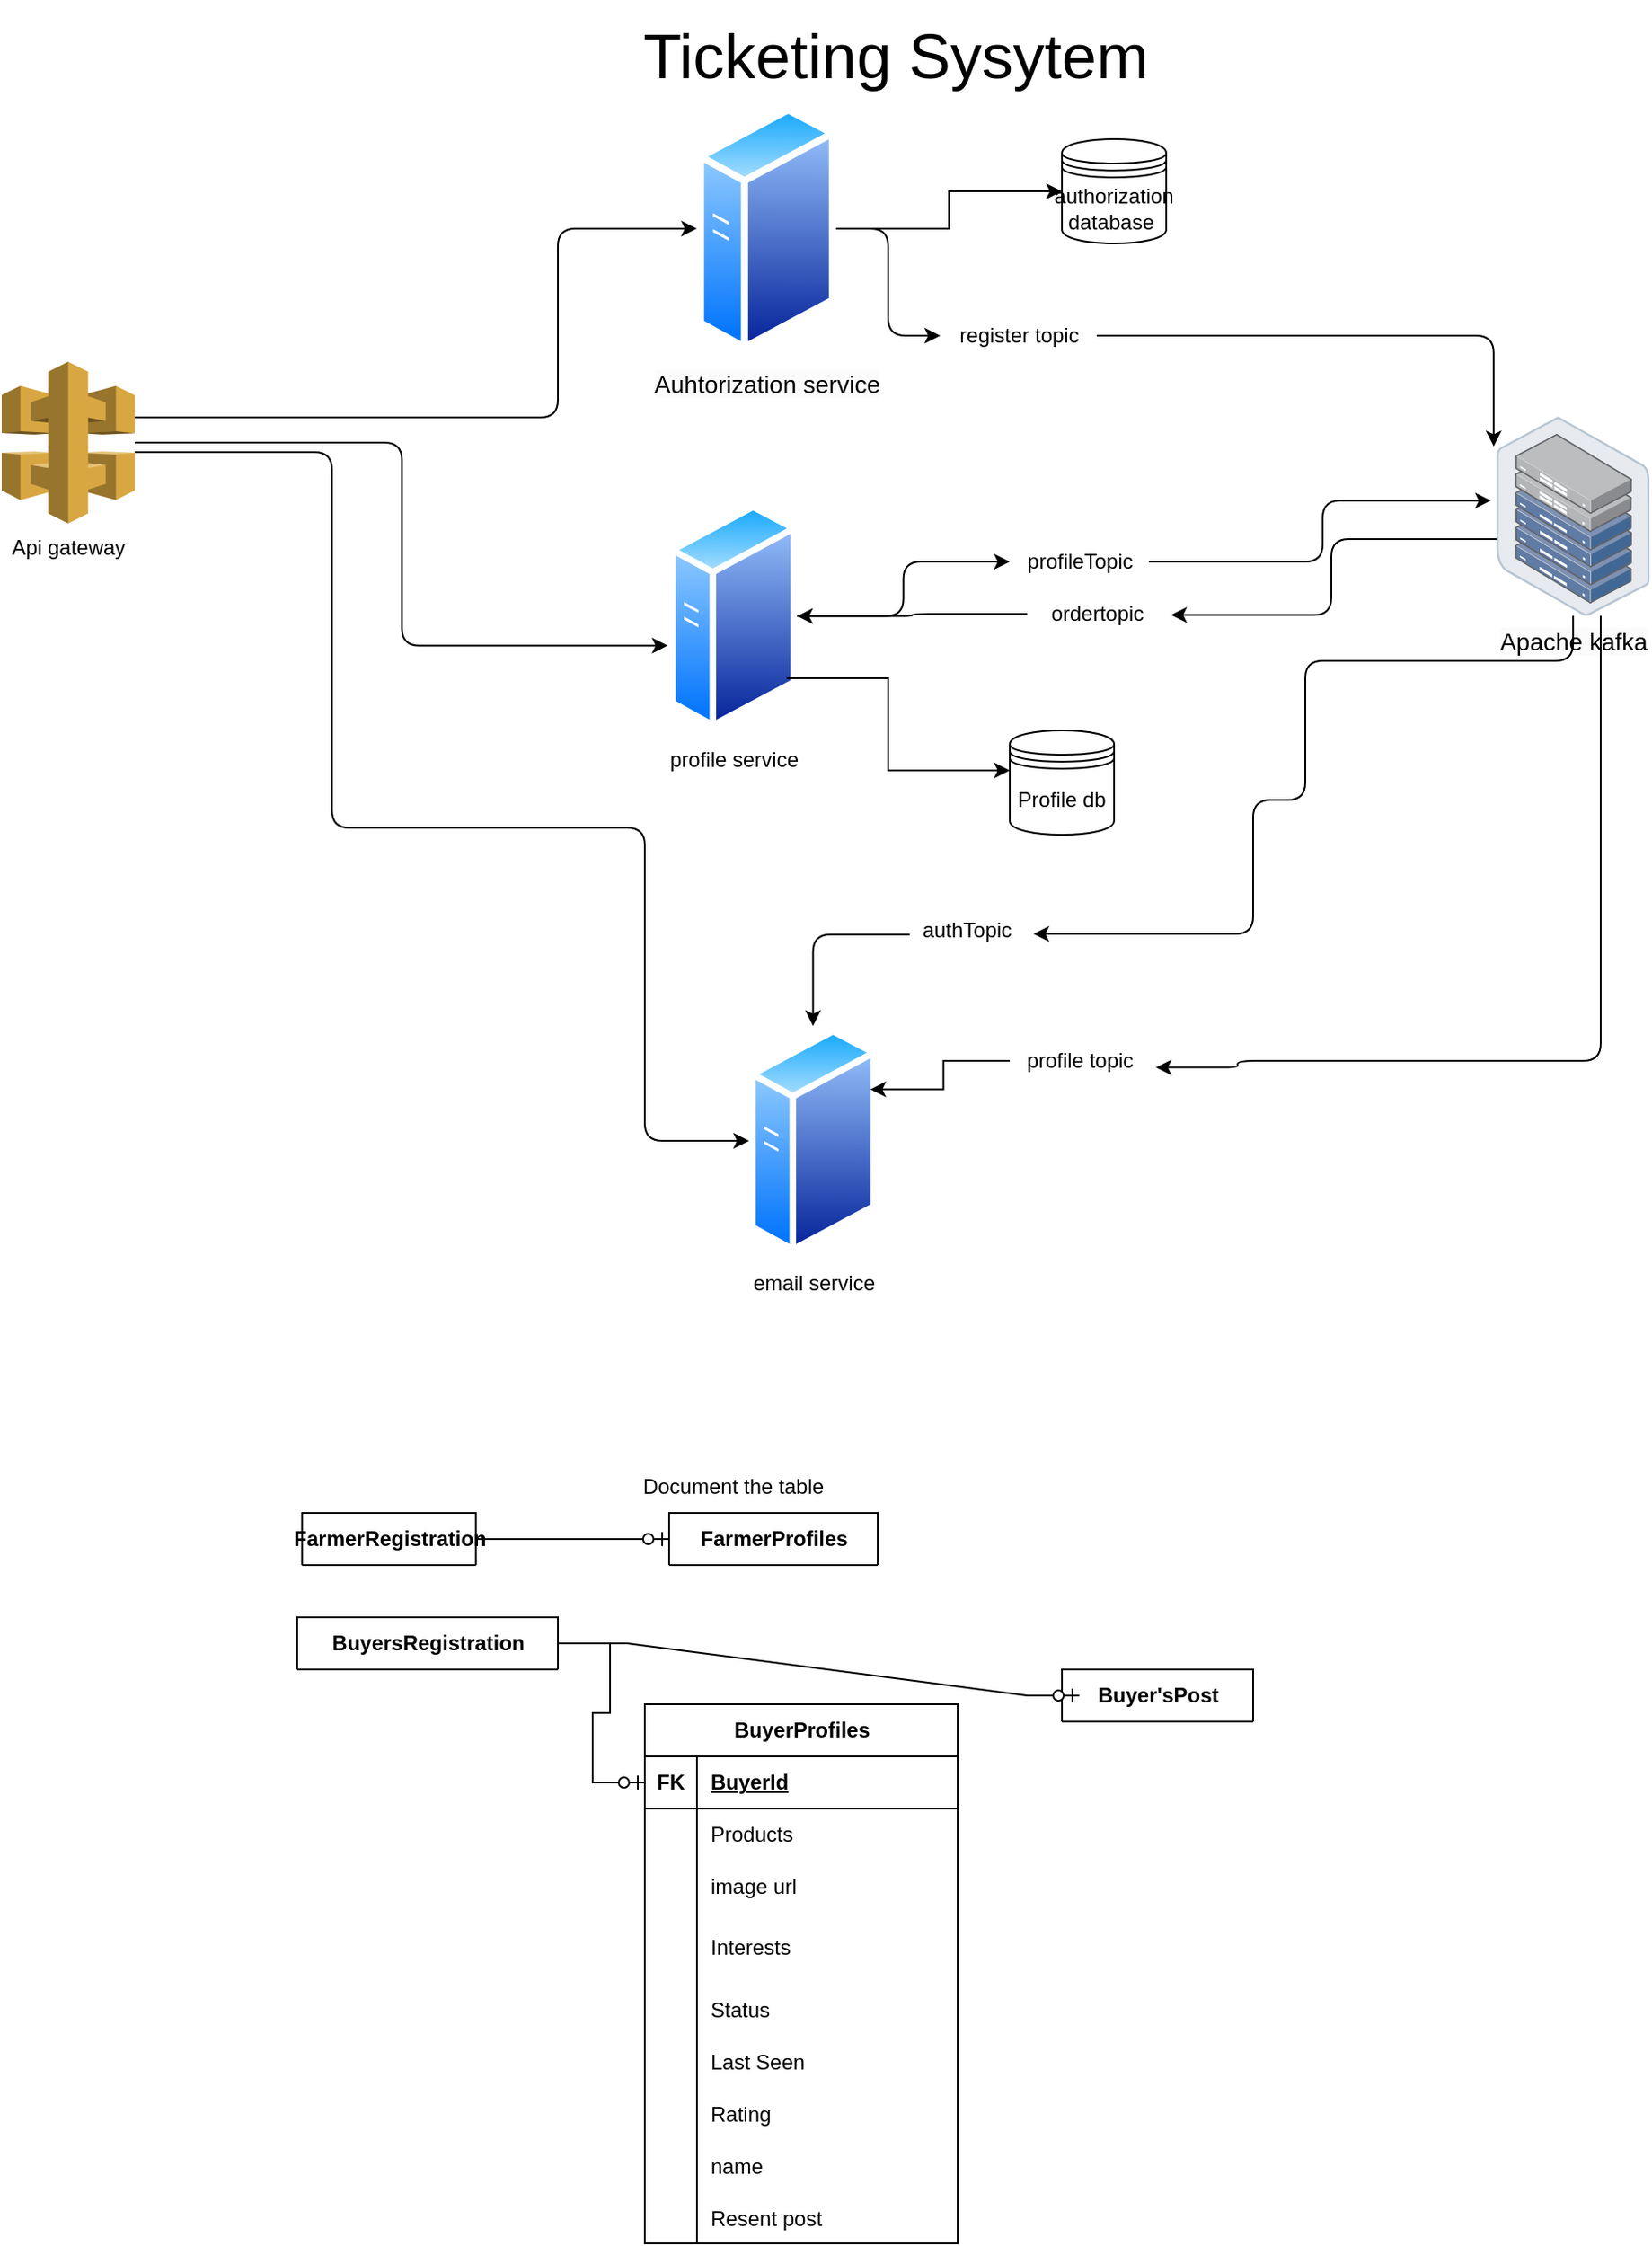 <mxfile version="24.5.3" type="github">
  <diagram id="C5RBs43oDa-KdzZeNtuy" name="Basic Sysytem design">
    <mxGraphModel dx="1674" dy="1962" grid="1" gridSize="10" guides="1" tooltips="1" connect="1" arrows="1" fold="1" page="1" pageScale="1" pageWidth="827" pageHeight="1169" background="#00000" math="0" shadow="0">
      <root>
        <mxCell id="WIyWlLk6GJQsqaUBKTNV-0" />
        <mxCell id="WIyWlLk6GJQsqaUBKTNV-1" parent="WIyWlLk6GJQsqaUBKTNV-0" />
        <mxCell id="t5rr6aU1e4dXlaeN4tm4-1" value="&lt;span style=&quot;font-size: 36px;&quot;&gt;Ticketing Sysytem&lt;/span&gt;" style="text;strokeColor=none;align=center;fillColor=none;html=1;verticalAlign=middle;whiteSpace=wrap;rounded=1;" parent="WIyWlLk6GJQsqaUBKTNV-1" vertex="1">
          <mxGeometry x="360" y="-10" width="369" height="63.2" as="geometry" />
        </mxCell>
        <mxCell id="7t_R3RJd9YNLqy_qNhjG-2" value="" style="edgeStyle=orthogonalEdgeStyle;rounded=1;orthogonalLoop=1;jettySize=auto;html=1;" parent="WIyWlLk6GJQsqaUBKTNV-1" source="7t_R3RJd9YNLqy_qNhjG-0" target="7t_R3RJd9YNLqy_qNhjG-9" edge="1">
          <mxGeometry relative="1" as="geometry">
            <mxPoint x="340" y="213.5" as="targetPoint" />
            <Array as="points">
              <mxPoint x="350" y="230" />
            </Array>
          </mxGeometry>
        </mxCell>
        <mxCell id="7t_R3RJd9YNLqy_qNhjG-33" value="" style="edgeStyle=orthogonalEdgeStyle;rounded=1;orthogonalLoop=1;jettySize=auto;html=1;" parent="WIyWlLk6GJQsqaUBKTNV-1" source="7t_R3RJd9YNLqy_qNhjG-0" target="7t_R3RJd9YNLqy_qNhjG-30" edge="1">
          <mxGeometry relative="1" as="geometry">
            <mxPoint x="400" y="490" as="targetPoint" />
            <Array as="points">
              <mxPoint x="220" y="250" />
              <mxPoint x="220" y="466" />
              <mxPoint x="400" y="466" />
              <mxPoint x="400" y="646" />
            </Array>
          </mxGeometry>
        </mxCell>
        <mxCell id="7t_R3RJd9YNLqy_qNhjG-50" value="" style="edgeStyle=orthogonalEdgeStyle;rounded=1;orthogonalLoop=1;jettySize=auto;html=1;entryX=-0.011;entryY=0.629;entryDx=0;entryDy=0;entryPerimeter=0;" parent="WIyWlLk6GJQsqaUBKTNV-1" source="7t_R3RJd9YNLqy_qNhjG-0" target="7t_R3RJd9YNLqy_qNhjG-16" edge="1">
          <mxGeometry relative="1" as="geometry">
            <mxPoint x="246.5" y="244.5" as="targetPoint" />
          </mxGeometry>
        </mxCell>
        <mxCell id="7t_R3RJd9YNLqy_qNhjG-0" value="Api gateway" style="outlineConnect=0;dashed=0;verticalLabelPosition=bottom;verticalAlign=top;align=center;html=1;shape=mxgraph.aws3.api_gateway;fillColor=#D9A741;gradientColor=none;rounded=1;" parent="WIyWlLk6GJQsqaUBKTNV-1" vertex="1">
          <mxGeometry x="30" y="198" width="76.5" height="93" as="geometry" />
        </mxCell>
        <mxCell id="7t_R3RJd9YNLqy_qNhjG-67" value="" style="edgeStyle=orthogonalEdgeStyle;rounded=1;orthogonalLoop=1;jettySize=auto;html=1;entryX=1.035;entryY=0.52;entryDx=0;entryDy=0;entryPerimeter=0;" parent="WIyWlLk6GJQsqaUBKTNV-1" source="7t_R3RJd9YNLqy_qNhjG-7" target="7t_R3RJd9YNLqy_qNhjG-68" edge="1">
          <mxGeometry relative="1" as="geometry">
            <mxPoint x="740" y="340" as="targetPoint" />
            <Array as="points">
              <mxPoint x="795" y="300" />
              <mxPoint x="795" y="344" />
            </Array>
          </mxGeometry>
        </mxCell>
        <mxCell id="7t_R3RJd9YNLqy_qNhjG-7" value="&lt;span style=&quot;color: rgb(0, 0, 0); font-family: Helvetica; font-size: 14px; font-style: normal; font-variant-ligatures: normal; font-variant-caps: normal; font-weight: 400; letter-spacing: normal; orphans: 2; text-align: center; text-indent: 0px; text-transform: none; widows: 2; word-spacing: 0px; -webkit-text-stroke-width: 0px; background-color: rgb(251, 251, 251); text-decoration-thickness: initial; text-decoration-style: initial; text-decoration-color: initial; float: none; display: inline !important;&quot;&gt;Apache kafka&lt;/span&gt;" style="image;points=[];aspect=fixed;html=1;align=center;shadow=0;dashed=0;image=img/lib/allied_telesis/storage/Datacenter_Server_Half_Rack_ToR.svg;rounded=1;" parent="WIyWlLk6GJQsqaUBKTNV-1" vertex="1">
          <mxGeometry x="890" y="229.5" width="88.2" height="114.6" as="geometry" />
        </mxCell>
        <mxCell id="7t_R3RJd9YNLqy_qNhjG-37" value="" style="edgeStyle=orthogonalEdgeStyle;rounded=1;orthogonalLoop=1;jettySize=auto;html=1;" parent="WIyWlLk6GJQsqaUBKTNV-1" source="7t_R3RJd9YNLqy_qNhjG-9" target="7t_R3RJd9YNLqy_qNhjG-22" edge="1">
          <mxGeometry relative="1" as="geometry" />
        </mxCell>
        <mxCell id="eq6KfslQI2qvmDDUqcne-11" value="" style="edgeStyle=orthogonalEdgeStyle;rounded=0;orthogonalLoop=1;jettySize=auto;html=1;" parent="WIyWlLk6GJQsqaUBKTNV-1" source="7t_R3RJd9YNLqy_qNhjG-9" target="eq6KfslQI2qvmDDUqcne-10" edge="1">
          <mxGeometry relative="1" as="geometry" />
        </mxCell>
        <mxCell id="7t_R3RJd9YNLqy_qNhjG-9" value="&lt;span style=&quot;font-size: 14px; background-color: rgb(251, 251, 251);&quot;&gt;Auhtorization service&lt;/span&gt;" style="image;aspect=fixed;perimeter=ellipsePerimeter;html=1;align=center;shadow=0;dashed=0;spacingTop=3;image=img/lib/active_directory/generic_server.svg;rounded=1;" parent="WIyWlLk6GJQsqaUBKTNV-1" vertex="1">
          <mxGeometry x="430" y="50.0" width="80" height="142.85" as="geometry" />
        </mxCell>
        <mxCell id="7t_R3RJd9YNLqy_qNhjG-54" value="" style="edgeStyle=orthogonalEdgeStyle;rounded=1;orthogonalLoop=1;jettySize=auto;html=1;" parent="WIyWlLk6GJQsqaUBKTNV-1" source="7t_R3RJd9YNLqy_qNhjG-16" target="7t_R3RJd9YNLqy_qNhjG-53" edge="1">
          <mxGeometry relative="1" as="geometry" />
        </mxCell>
        <mxCell id="7t_R3RJd9YNLqy_qNhjG-16" value="profile service" style="image;aspect=fixed;perimeter=ellipsePerimeter;html=1;align=center;shadow=0;dashed=0;spacingTop=3;image=img/lib/active_directory/generic_server.svg;rounded=1;" parent="WIyWlLk6GJQsqaUBKTNV-1" vertex="1">
          <mxGeometry x="414" y="278.57" width="73.6" height="131.43" as="geometry" />
        </mxCell>
        <mxCell id="7t_R3RJd9YNLqy_qNhjG-51" value="" style="edgeStyle=orthogonalEdgeStyle;rounded=1;orthogonalLoop=1;jettySize=auto;html=1;entryX=-0.018;entryY=0.15;entryDx=0;entryDy=0;entryPerimeter=0;" parent="WIyWlLk6GJQsqaUBKTNV-1" source="7t_R3RJd9YNLqy_qNhjG-22" target="7t_R3RJd9YNLqy_qNhjG-7" edge="1">
          <mxGeometry relative="1" as="geometry">
            <mxPoint x="820" y="175" as="targetPoint" />
          </mxGeometry>
        </mxCell>
        <mxCell id="7t_R3RJd9YNLqy_qNhjG-22" value="register topic" style="text;html=1;align=center;verticalAlign=middle;resizable=0;points=[];autosize=1;strokeColor=none;fillColor=none;rounded=1;" parent="WIyWlLk6GJQsqaUBKTNV-1" vertex="1">
          <mxGeometry x="570" y="168" width="90" height="30" as="geometry" />
        </mxCell>
        <mxCell id="7t_R3RJd9YNLqy_qNhjG-40" value="" style="edgeStyle=orthogonalEdgeStyle;rounded=1;orthogonalLoop=1;jettySize=auto;html=1;exitX=0.034;exitY=0.58;exitDx=0;exitDy=0;exitPerimeter=0;" parent="WIyWlLk6GJQsqaUBKTNV-1" source="eq6KfslQI2qvmDDUqcne-3" target="7t_R3RJd9YNLqy_qNhjG-30" edge="1">
          <mxGeometry relative="1" as="geometry">
            <mxPoint x="680" y="458.8" as="sourcePoint" />
          </mxGeometry>
        </mxCell>
        <mxCell id="7t_R3RJd9YNLqy_qNhjG-30" value="email service" style="image;aspect=fixed;perimeter=ellipsePerimeter;html=1;align=center;shadow=0;dashed=0;spacingTop=3;image=img/lib/active_directory/generic_server.svg;rounded=1;" parent="WIyWlLk6GJQsqaUBKTNV-1" vertex="1">
          <mxGeometry x="460" y="580" width="73.6" height="131.43" as="geometry" />
        </mxCell>
        <mxCell id="7t_R3RJd9YNLqy_qNhjG-41" value="" style="edgeStyle=orthogonalEdgeStyle;rounded=1;orthogonalLoop=1;jettySize=auto;html=1;entryX=1.051;entryY=0.567;entryDx=0;entryDy=0;entryPerimeter=0;" parent="WIyWlLk6GJQsqaUBKTNV-1" source="7t_R3RJd9YNLqy_qNhjG-7" target="eq6KfslQI2qvmDDUqcne-3" edge="1">
          <mxGeometry relative="1" as="geometry">
            <mxPoint x="750" y="490" as="targetPoint" />
            <Array as="points">
              <mxPoint x="780" y="370" />
              <mxPoint x="780" y="450" />
              <mxPoint x="750" y="450" />
              <mxPoint x="750" y="527" />
            </Array>
            <mxPoint x="660" y="328" as="sourcePoint" />
          </mxGeometry>
        </mxCell>
        <mxCell id="7t_R3RJd9YNLqy_qNhjG-55" value="" style="edgeStyle=orthogonalEdgeStyle;rounded=1;orthogonalLoop=1;jettySize=auto;html=1;entryX=-0.036;entryY=0.422;entryDx=0;entryDy=0;entryPerimeter=0;" parent="WIyWlLk6GJQsqaUBKTNV-1" source="7t_R3RJd9YNLqy_qNhjG-53" target="7t_R3RJd9YNLqy_qNhjG-7" edge="1">
          <mxGeometry relative="1" as="geometry">
            <mxPoint x="770" y="313" as="targetPoint" />
          </mxGeometry>
        </mxCell>
        <mxCell id="7t_R3RJd9YNLqy_qNhjG-53" value="profileTopic" style="text;html=1;align=center;verticalAlign=middle;resizable=0;points=[];autosize=1;strokeColor=none;fillColor=none;" parent="WIyWlLk6GJQsqaUBKTNV-1" vertex="1">
          <mxGeometry x="610" y="298" width="80" height="30" as="geometry" />
        </mxCell>
        <mxCell id="7t_R3RJd9YNLqy_qNhjG-69" value="" style="edgeStyle=orthogonalEdgeStyle;rounded=1;orthogonalLoop=1;jettySize=auto;html=1;" parent="WIyWlLk6GJQsqaUBKTNV-1" source="7t_R3RJd9YNLqy_qNhjG-68" target="7t_R3RJd9YNLqy_qNhjG-16" edge="1">
          <mxGeometry relative="1" as="geometry" />
        </mxCell>
        <mxCell id="7t_R3RJd9YNLqy_qNhjG-68" value="ordertopic" style="text;html=1;align=center;verticalAlign=middle;resizable=0;points=[];autosize=1;strokeColor=none;fillColor=none;" parent="WIyWlLk6GJQsqaUBKTNV-1" vertex="1">
          <mxGeometry x="620" y="328" width="80" height="30" as="geometry" />
        </mxCell>
        <mxCell id="eq6KfslQI2qvmDDUqcne-3" value="authTopic" style="text;html=1;align=center;verticalAlign=middle;resizable=0;points=[];autosize=1;strokeColor=none;fillColor=none;" parent="WIyWlLk6GJQsqaUBKTNV-1" vertex="1">
          <mxGeometry x="550" y="510" width="70" height="30" as="geometry" />
        </mxCell>
        <mxCell id="eq6KfslQI2qvmDDUqcne-8" value="" style="edgeStyle=orthogonalEdgeStyle;orthogonalLoop=1;jettySize=auto;html=1;rounded=1;entryX=1.05;entryY=0.627;entryDx=0;entryDy=0;entryPerimeter=0;" parent="WIyWlLk6GJQsqaUBKTNV-1" source="7t_R3RJd9YNLqy_qNhjG-7" target="eq6KfslQI2qvmDDUqcne-7" edge="1">
          <mxGeometry relative="1" as="geometry">
            <mxPoint x="730" y="602" as="targetPoint" />
            <mxPoint x="950" y="358.0" as="sourcePoint" />
            <Array as="points">
              <mxPoint x="950" y="600" />
              <mxPoint x="741" y="600" />
              <mxPoint x="741" y="604" />
            </Array>
          </mxGeometry>
        </mxCell>
        <mxCell id="eq6KfslQI2qvmDDUqcne-9" value="" style="edgeStyle=orthogonalEdgeStyle;rounded=0;orthogonalLoop=1;jettySize=auto;html=1;entryX=1;entryY=0.25;entryDx=0;entryDy=0;" parent="WIyWlLk6GJQsqaUBKTNV-1" source="eq6KfslQI2qvmDDUqcne-7" target="7t_R3RJd9YNLqy_qNhjG-30" edge="1">
          <mxGeometry relative="1" as="geometry">
            <mxPoint x="590" y="603" as="targetPoint" />
          </mxGeometry>
        </mxCell>
        <mxCell id="eq6KfslQI2qvmDDUqcne-7" value="profile topic" style="text;html=1;align=center;verticalAlign=middle;resizable=0;points=[];autosize=1;strokeColor=none;fillColor=none;" parent="WIyWlLk6GJQsqaUBKTNV-1" vertex="1">
          <mxGeometry x="610" y="585" width="80" height="30" as="geometry" />
        </mxCell>
        <mxCell id="eq6KfslQI2qvmDDUqcne-10" value="authorization database&amp;nbsp;" style="shape=datastore;whiteSpace=wrap;html=1;" parent="WIyWlLk6GJQsqaUBKTNV-1" vertex="1">
          <mxGeometry x="640" y="70" width="60" height="60" as="geometry" />
        </mxCell>
        <mxCell id="eq6KfslQI2qvmDDUqcne-15" value="" style="edgeStyle=orthogonalEdgeStyle;rounded=0;orthogonalLoop=1;jettySize=auto;html=1;" parent="WIyWlLk6GJQsqaUBKTNV-1" source="7t_R3RJd9YNLqy_qNhjG-16" target="eq6KfslQI2qvmDDUqcne-13" edge="1">
          <mxGeometry relative="1" as="geometry">
            <Array as="points">
              <mxPoint x="540" y="380" />
              <mxPoint x="540" y="433" />
            </Array>
          </mxGeometry>
        </mxCell>
        <mxCell id="eq6KfslQI2qvmDDUqcne-13" value="Profile db" style="shape=datastore;whiteSpace=wrap;html=1;" parent="WIyWlLk6GJQsqaUBKTNV-1" vertex="1">
          <mxGeometry x="610" y="410" width="60" height="60" as="geometry" />
        </mxCell>
        <mxCell id="O8MExDQW__-5pRCg3BlV-0" value="Document the table" style="text;html=1;strokeColor=none;fillColor=none;align=center;verticalAlign=middle;whiteSpace=wrap;rounded=0;" parent="WIyWlLk6GJQsqaUBKTNV-1" vertex="1">
          <mxGeometry x="302.8" y="830" width="296" height="30" as="geometry" />
        </mxCell>
        <mxCell id="O8MExDQW__-5pRCg3BlV-5" value="FarmerRegistration" style="shape=table;startSize=30;container=1;collapsible=1;childLayout=tableLayout;fixedRows=1;rowLines=0;fontStyle=1;align=center;resizeLast=1;html=1;" parent="WIyWlLk6GJQsqaUBKTNV-1" vertex="1" collapsed="1">
          <mxGeometry x="202.8" y="860" width="100" height="30" as="geometry">
            <mxRectangle x="50" y="890" width="180" height="200" as="alternateBounds" />
          </mxGeometry>
        </mxCell>
        <mxCell id="O8MExDQW__-5pRCg3BlV-6" value="" style="shape=tableRow;horizontal=0;startSize=0;swimlaneHead=0;swimlaneBody=0;fillColor=none;collapsible=0;dropTarget=0;points=[[0,0.5],[1,0.5]];portConstraint=eastwest;top=0;left=0;right=0;bottom=1;" parent="O8MExDQW__-5pRCg3BlV-5" vertex="1">
          <mxGeometry y="30" width="180" height="30" as="geometry" />
        </mxCell>
        <mxCell id="O8MExDQW__-5pRCg3BlV-7" value="PK" style="shape=partialRectangle;connectable=0;fillColor=none;top=0;left=0;bottom=0;right=0;fontStyle=1;overflow=hidden;whiteSpace=wrap;html=1;" parent="O8MExDQW__-5pRCg3BlV-6" vertex="1">
          <mxGeometry width="30" height="30" as="geometry">
            <mxRectangle width="30" height="30" as="alternateBounds" />
          </mxGeometry>
        </mxCell>
        <mxCell id="O8MExDQW__-5pRCg3BlV-8" value="FarmerId" style="shape=partialRectangle;connectable=0;fillColor=none;top=0;left=0;bottom=0;right=0;align=left;spacingLeft=6;fontStyle=5;overflow=hidden;whiteSpace=wrap;html=1;" parent="O8MExDQW__-5pRCg3BlV-6" vertex="1">
          <mxGeometry x="30" width="150" height="30" as="geometry">
            <mxRectangle width="150" height="30" as="alternateBounds" />
          </mxGeometry>
        </mxCell>
        <mxCell id="O8MExDQW__-5pRCg3BlV-9" value="" style="shape=tableRow;horizontal=0;startSize=0;swimlaneHead=0;swimlaneBody=0;fillColor=none;collapsible=0;dropTarget=0;points=[[0,0.5],[1,0.5]];portConstraint=eastwest;top=0;left=0;right=0;bottom=0;" parent="O8MExDQW__-5pRCg3BlV-5" vertex="1">
          <mxGeometry y="60" width="180" height="30" as="geometry" />
        </mxCell>
        <mxCell id="O8MExDQW__-5pRCg3BlV-10" value="" style="shape=partialRectangle;connectable=0;fillColor=none;top=0;left=0;bottom=0;right=0;editable=1;overflow=hidden;whiteSpace=wrap;html=1;" parent="O8MExDQW__-5pRCg3BlV-9" vertex="1">
          <mxGeometry width="30" height="30" as="geometry">
            <mxRectangle width="30" height="30" as="alternateBounds" />
          </mxGeometry>
        </mxCell>
        <mxCell id="O8MExDQW__-5pRCg3BlV-11" value="User Name" style="shape=partialRectangle;connectable=0;fillColor=none;top=0;left=0;bottom=0;right=0;align=left;spacingLeft=6;overflow=hidden;whiteSpace=wrap;html=1;" parent="O8MExDQW__-5pRCg3BlV-9" vertex="1">
          <mxGeometry x="30" width="150" height="30" as="geometry">
            <mxRectangle width="150" height="30" as="alternateBounds" />
          </mxGeometry>
        </mxCell>
        <mxCell id="O8MExDQW__-5pRCg3BlV-12" value="" style="shape=tableRow;horizontal=0;startSize=0;swimlaneHead=0;swimlaneBody=0;fillColor=none;collapsible=0;dropTarget=0;points=[[0,0.5],[1,0.5]];portConstraint=eastwest;top=0;left=0;right=0;bottom=0;" parent="O8MExDQW__-5pRCg3BlV-5" vertex="1">
          <mxGeometry y="90" width="180" height="30" as="geometry" />
        </mxCell>
        <mxCell id="O8MExDQW__-5pRCg3BlV-13" value="" style="shape=partialRectangle;connectable=0;fillColor=none;top=0;left=0;bottom=0;right=0;editable=1;overflow=hidden;whiteSpace=wrap;html=1;" parent="O8MExDQW__-5pRCg3BlV-12" vertex="1">
          <mxGeometry width="30" height="30" as="geometry">
            <mxRectangle width="30" height="30" as="alternateBounds" />
          </mxGeometry>
        </mxCell>
        <mxCell id="O8MExDQW__-5pRCg3BlV-14" value="Email" style="shape=partialRectangle;connectable=0;fillColor=none;top=0;left=0;bottom=0;right=0;align=left;spacingLeft=6;overflow=hidden;whiteSpace=wrap;html=1;" parent="O8MExDQW__-5pRCg3BlV-12" vertex="1">
          <mxGeometry x="30" width="150" height="30" as="geometry">
            <mxRectangle width="150" height="30" as="alternateBounds" />
          </mxGeometry>
        </mxCell>
        <mxCell id="O8MExDQW__-5pRCg3BlV-85" value="" style="shape=tableRow;horizontal=0;startSize=0;swimlaneHead=0;swimlaneBody=0;fillColor=none;collapsible=0;dropTarget=0;points=[[0,0.5],[1,0.5]];portConstraint=eastwest;top=0;left=0;right=0;bottom=0;" parent="O8MExDQW__-5pRCg3BlV-5" vertex="1">
          <mxGeometry y="120" width="180" height="30" as="geometry" />
        </mxCell>
        <mxCell id="O8MExDQW__-5pRCg3BlV-86" value="" style="shape=partialRectangle;connectable=0;fillColor=none;top=0;left=0;bottom=0;right=0;editable=1;overflow=hidden;" parent="O8MExDQW__-5pRCg3BlV-85" vertex="1">
          <mxGeometry width="30" height="30" as="geometry">
            <mxRectangle width="30" height="30" as="alternateBounds" />
          </mxGeometry>
        </mxCell>
        <mxCell id="O8MExDQW__-5pRCg3BlV-87" value="Phone Number" style="shape=partialRectangle;connectable=0;fillColor=none;top=0;left=0;bottom=0;right=0;align=left;spacingLeft=6;overflow=hidden;" parent="O8MExDQW__-5pRCg3BlV-85" vertex="1">
          <mxGeometry x="30" width="150" height="30" as="geometry">
            <mxRectangle width="150" height="30" as="alternateBounds" />
          </mxGeometry>
        </mxCell>
        <mxCell id="O8MExDQW__-5pRCg3BlV-19" value="" style="shape=tableRow;horizontal=0;startSize=0;swimlaneHead=0;swimlaneBody=0;fillColor=none;collapsible=0;dropTarget=0;points=[[0,0.5],[1,0.5]];portConstraint=eastwest;top=0;left=0;right=0;bottom=0;" parent="O8MExDQW__-5pRCg3BlV-5" vertex="1">
          <mxGeometry y="150" width="180" height="20" as="geometry" />
        </mxCell>
        <mxCell id="O8MExDQW__-5pRCg3BlV-20" value="" style="shape=partialRectangle;connectable=0;fillColor=none;top=0;left=0;bottom=0;right=0;editable=1;overflow=hidden;" parent="O8MExDQW__-5pRCg3BlV-19" vertex="1">
          <mxGeometry width="30" height="20" as="geometry">
            <mxRectangle width="30" height="20" as="alternateBounds" />
          </mxGeometry>
        </mxCell>
        <mxCell id="O8MExDQW__-5pRCg3BlV-21" value="Verified" style="shape=partialRectangle;connectable=0;fillColor=none;top=0;left=0;bottom=0;right=0;align=left;spacingLeft=6;overflow=hidden;" parent="O8MExDQW__-5pRCg3BlV-19" vertex="1">
          <mxGeometry x="30" width="150" height="20" as="geometry">
            <mxRectangle width="150" height="20" as="alternateBounds" />
          </mxGeometry>
        </mxCell>
        <mxCell id="O8MExDQW__-5pRCg3BlV-15" value="" style="shape=tableRow;horizontal=0;startSize=0;swimlaneHead=0;swimlaneBody=0;fillColor=none;collapsible=0;dropTarget=0;points=[[0,0.5],[1,0.5]];portConstraint=eastwest;top=0;left=0;right=0;bottom=0;" parent="O8MExDQW__-5pRCg3BlV-5" vertex="1">
          <mxGeometry y="170" width="180" height="30" as="geometry" />
        </mxCell>
        <mxCell id="O8MExDQW__-5pRCg3BlV-16" value="" style="shape=partialRectangle;connectable=0;fillColor=none;top=0;left=0;bottom=0;right=0;editable=1;overflow=hidden;whiteSpace=wrap;html=1;" parent="O8MExDQW__-5pRCg3BlV-15" vertex="1">
          <mxGeometry width="30" height="30" as="geometry">
            <mxRectangle width="30" height="30" as="alternateBounds" />
          </mxGeometry>
        </mxCell>
        <mxCell id="O8MExDQW__-5pRCg3BlV-17" value="Password" style="shape=partialRectangle;connectable=0;fillColor=none;top=0;left=0;bottom=0;right=0;align=left;spacingLeft=6;overflow=hidden;whiteSpace=wrap;html=1;" parent="O8MExDQW__-5pRCg3BlV-15" vertex="1">
          <mxGeometry x="30" width="150" height="30" as="geometry">
            <mxRectangle width="150" height="30" as="alternateBounds" />
          </mxGeometry>
        </mxCell>
        <mxCell id="O8MExDQW__-5pRCg3BlV-35" value="FarmerProfiles" style="shape=table;startSize=30;container=1;collapsible=1;childLayout=tableLayout;fixedRows=1;rowLines=0;fontStyle=1;align=center;resizeLast=1;html=1;" parent="WIyWlLk6GJQsqaUBKTNV-1" vertex="1" collapsed="1">
          <mxGeometry x="414" y="860" width="120" height="30" as="geometry">
            <mxRectangle x="414" y="860" width="180" height="300" as="alternateBounds" />
          </mxGeometry>
        </mxCell>
        <mxCell id="O8MExDQW__-5pRCg3BlV-36" value="" style="shape=tableRow;horizontal=0;startSize=0;swimlaneHead=0;swimlaneBody=0;fillColor=none;collapsible=0;dropTarget=0;points=[[0,0.5],[1,0.5]];portConstraint=eastwest;top=0;left=0;right=0;bottom=1;" parent="O8MExDQW__-5pRCg3BlV-35" vertex="1">
          <mxGeometry y="30" width="180" height="30" as="geometry" />
        </mxCell>
        <mxCell id="O8MExDQW__-5pRCg3BlV-37" value="FK" style="shape=partialRectangle;connectable=0;fillColor=none;top=0;left=0;bottom=0;right=0;fontStyle=1;overflow=hidden;whiteSpace=wrap;html=1;" parent="O8MExDQW__-5pRCg3BlV-36" vertex="1">
          <mxGeometry width="30" height="30" as="geometry">
            <mxRectangle width="30" height="30" as="alternateBounds" />
          </mxGeometry>
        </mxCell>
        <mxCell id="O8MExDQW__-5pRCg3BlV-38" value="FarmerId" style="shape=partialRectangle;connectable=0;fillColor=none;top=0;left=0;bottom=0;right=0;align=left;spacingLeft=6;fontStyle=5;overflow=hidden;whiteSpace=wrap;html=1;" parent="O8MExDQW__-5pRCg3BlV-36" vertex="1">
          <mxGeometry x="30" width="150" height="30" as="geometry">
            <mxRectangle width="150" height="30" as="alternateBounds" />
          </mxGeometry>
        </mxCell>
        <mxCell id="O8MExDQW__-5pRCg3BlV-39" value="" style="shape=tableRow;horizontal=0;startSize=0;swimlaneHead=0;swimlaneBody=0;fillColor=none;collapsible=0;dropTarget=0;points=[[0,0.5],[1,0.5]];portConstraint=eastwest;top=0;left=0;right=0;bottom=0;" parent="O8MExDQW__-5pRCg3BlV-35" vertex="1">
          <mxGeometry y="60" width="180" height="30" as="geometry" />
        </mxCell>
        <mxCell id="O8MExDQW__-5pRCg3BlV-40" value="" style="shape=partialRectangle;connectable=0;fillColor=none;top=0;left=0;bottom=0;right=0;editable=1;overflow=hidden;whiteSpace=wrap;html=1;" parent="O8MExDQW__-5pRCg3BlV-39" vertex="1">
          <mxGeometry width="30" height="30" as="geometry">
            <mxRectangle width="30" height="30" as="alternateBounds" />
          </mxGeometry>
        </mxCell>
        <mxCell id="O8MExDQW__-5pRCg3BlV-41" value="Products" style="shape=partialRectangle;connectable=0;fillColor=none;top=0;left=0;bottom=0;right=0;align=left;spacingLeft=6;overflow=hidden;whiteSpace=wrap;html=1;" parent="O8MExDQW__-5pRCg3BlV-39" vertex="1">
          <mxGeometry x="30" width="150" height="30" as="geometry">
            <mxRectangle width="150" height="30" as="alternateBounds" />
          </mxGeometry>
        </mxCell>
        <mxCell id="O8MExDQW__-5pRCg3BlV-42" value="" style="shape=tableRow;horizontal=0;startSize=0;swimlaneHead=0;swimlaneBody=0;fillColor=none;collapsible=0;dropTarget=0;points=[[0,0.5],[1,0.5]];portConstraint=eastwest;top=0;left=0;right=0;bottom=0;" parent="O8MExDQW__-5pRCg3BlV-35" vertex="1">
          <mxGeometry y="90" width="180" height="30" as="geometry" />
        </mxCell>
        <mxCell id="O8MExDQW__-5pRCg3BlV-43" value="" style="shape=partialRectangle;connectable=0;fillColor=none;top=0;left=0;bottom=0;right=0;editable=1;overflow=hidden;whiteSpace=wrap;html=1;" parent="O8MExDQW__-5pRCg3BlV-42" vertex="1">
          <mxGeometry width="30" height="30" as="geometry">
            <mxRectangle width="30" height="30" as="alternateBounds" />
          </mxGeometry>
        </mxCell>
        <mxCell id="O8MExDQW__-5pRCg3BlV-44" value="image url" style="shape=partialRectangle;connectable=0;fillColor=none;top=0;left=0;bottom=0;right=0;align=left;spacingLeft=6;overflow=hidden;whiteSpace=wrap;html=1;" parent="O8MExDQW__-5pRCg3BlV-42" vertex="1">
          <mxGeometry x="30" width="150" height="30" as="geometry">
            <mxRectangle width="150" height="30" as="alternateBounds" />
          </mxGeometry>
        </mxCell>
        <mxCell id="O8MExDQW__-5pRCg3BlV-45" value="" style="shape=tableRow;horizontal=0;startSize=0;swimlaneHead=0;swimlaneBody=0;fillColor=none;collapsible=0;dropTarget=0;points=[[0,0.5],[1,0.5]];portConstraint=eastwest;top=0;left=0;right=0;bottom=0;" parent="O8MExDQW__-5pRCg3BlV-35" vertex="1">
          <mxGeometry y="120" width="180" height="30" as="geometry" />
        </mxCell>
        <mxCell id="O8MExDQW__-5pRCg3BlV-46" value="" style="shape=partialRectangle;connectable=0;fillColor=none;top=0;left=0;bottom=0;right=0;editable=1;overflow=hidden;whiteSpace=wrap;html=1;" parent="O8MExDQW__-5pRCg3BlV-45" vertex="1">
          <mxGeometry width="30" height="30" as="geometry">
            <mxRectangle width="30" height="30" as="alternateBounds" />
          </mxGeometry>
        </mxCell>
        <mxCell id="O8MExDQW__-5pRCg3BlV-47" value="Farm Size" style="shape=partialRectangle;connectable=0;fillColor=none;top=0;left=0;bottom=0;right=0;align=left;spacingLeft=6;overflow=hidden;whiteSpace=wrap;html=1;" parent="O8MExDQW__-5pRCg3BlV-45" vertex="1">
          <mxGeometry x="30" width="150" height="30" as="geometry">
            <mxRectangle width="150" height="30" as="alternateBounds" />
          </mxGeometry>
        </mxCell>
        <mxCell id="O8MExDQW__-5pRCg3BlV-62" value="" style="shape=tableRow;horizontal=0;startSize=0;swimlaneHead=0;swimlaneBody=0;fillColor=none;collapsible=0;dropTarget=0;points=[[0,0.5],[1,0.5]];portConstraint=eastwest;top=0;left=0;right=0;bottom=0;" parent="O8MExDQW__-5pRCg3BlV-35" vertex="1">
          <mxGeometry y="150" width="180" height="30" as="geometry" />
        </mxCell>
        <mxCell id="O8MExDQW__-5pRCg3BlV-63" value="" style="shape=partialRectangle;connectable=0;fillColor=none;top=0;left=0;bottom=0;right=0;editable=1;overflow=hidden;" parent="O8MExDQW__-5pRCg3BlV-62" vertex="1">
          <mxGeometry width="30" height="30" as="geometry">
            <mxRectangle width="30" height="30" as="alternateBounds" />
          </mxGeometry>
        </mxCell>
        <mxCell id="O8MExDQW__-5pRCg3BlV-64" value="Status" style="shape=partialRectangle;connectable=0;fillColor=none;top=0;left=0;bottom=0;right=0;align=left;spacingLeft=6;overflow=hidden;" parent="O8MExDQW__-5pRCg3BlV-62" vertex="1">
          <mxGeometry x="30" width="150" height="30" as="geometry">
            <mxRectangle width="150" height="30" as="alternateBounds" />
          </mxGeometry>
        </mxCell>
        <mxCell id="O8MExDQW__-5pRCg3BlV-65" value="" style="shape=tableRow;horizontal=0;startSize=0;swimlaneHead=0;swimlaneBody=0;fillColor=none;collapsible=0;dropTarget=0;points=[[0,0.5],[1,0.5]];portConstraint=eastwest;top=0;left=0;right=0;bottom=0;" parent="O8MExDQW__-5pRCg3BlV-35" vertex="1">
          <mxGeometry y="180" width="180" height="30" as="geometry" />
        </mxCell>
        <mxCell id="O8MExDQW__-5pRCg3BlV-66" value="" style="shape=partialRectangle;connectable=0;fillColor=none;top=0;left=0;bottom=0;right=0;editable=1;overflow=hidden;" parent="O8MExDQW__-5pRCg3BlV-65" vertex="1">
          <mxGeometry width="30" height="30" as="geometry">
            <mxRectangle width="30" height="30" as="alternateBounds" />
          </mxGeometry>
        </mxCell>
        <mxCell id="O8MExDQW__-5pRCg3BlV-67" value="Last Seen" style="shape=partialRectangle;connectable=0;fillColor=none;top=0;left=0;bottom=0;right=0;align=left;spacingLeft=6;overflow=hidden;" parent="O8MExDQW__-5pRCg3BlV-65" vertex="1">
          <mxGeometry x="30" width="150" height="30" as="geometry">
            <mxRectangle width="150" height="30" as="alternateBounds" />
          </mxGeometry>
        </mxCell>
        <mxCell id="O8MExDQW__-5pRCg3BlV-69" value="" style="shape=tableRow;horizontal=0;startSize=0;swimlaneHead=0;swimlaneBody=0;fillColor=none;collapsible=0;dropTarget=0;points=[[0,0.5],[1,0.5]];portConstraint=eastwest;top=0;left=0;right=0;bottom=0;" parent="O8MExDQW__-5pRCg3BlV-35" vertex="1">
          <mxGeometry y="210" width="180" height="30" as="geometry" />
        </mxCell>
        <mxCell id="O8MExDQW__-5pRCg3BlV-70" value="" style="shape=partialRectangle;connectable=0;fillColor=none;top=0;left=0;bottom=0;right=0;editable=1;overflow=hidden;" parent="O8MExDQW__-5pRCg3BlV-69" vertex="1">
          <mxGeometry width="30" height="30" as="geometry">
            <mxRectangle width="30" height="30" as="alternateBounds" />
          </mxGeometry>
        </mxCell>
        <mxCell id="O8MExDQW__-5pRCg3BlV-71" value="Rating" style="shape=partialRectangle;connectable=0;fillColor=none;top=0;left=0;bottom=0;right=0;align=left;spacingLeft=6;overflow=hidden;" parent="O8MExDQW__-5pRCg3BlV-69" vertex="1">
          <mxGeometry x="30" width="150" height="30" as="geometry">
            <mxRectangle width="150" height="30" as="alternateBounds" />
          </mxGeometry>
        </mxCell>
        <mxCell id="O8MExDQW__-5pRCg3BlV-73" value="" style="shape=tableRow;horizontal=0;startSize=0;swimlaneHead=0;swimlaneBody=0;fillColor=none;collapsible=0;dropTarget=0;points=[[0,0.5],[1,0.5]];portConstraint=eastwest;top=0;left=0;right=0;bottom=0;" parent="O8MExDQW__-5pRCg3BlV-35" vertex="1">
          <mxGeometry y="240" width="180" height="30" as="geometry" />
        </mxCell>
        <mxCell id="O8MExDQW__-5pRCg3BlV-74" value="" style="shape=partialRectangle;connectable=0;fillColor=none;top=0;left=0;bottom=0;right=0;editable=1;overflow=hidden;" parent="O8MExDQW__-5pRCg3BlV-73" vertex="1">
          <mxGeometry width="30" height="30" as="geometry">
            <mxRectangle width="30" height="30" as="alternateBounds" />
          </mxGeometry>
        </mxCell>
        <mxCell id="O8MExDQW__-5pRCg3BlV-75" value="name" style="shape=partialRectangle;connectable=0;fillColor=none;top=0;left=0;bottom=0;right=0;align=left;spacingLeft=6;overflow=hidden;" parent="O8MExDQW__-5pRCg3BlV-73" vertex="1">
          <mxGeometry x="30" width="150" height="30" as="geometry">
            <mxRectangle width="150" height="30" as="alternateBounds" />
          </mxGeometry>
        </mxCell>
        <mxCell id="O8MExDQW__-5pRCg3BlV-77" value="" style="shape=tableRow;horizontal=0;startSize=0;swimlaneHead=0;swimlaneBody=0;fillColor=none;collapsible=0;dropTarget=0;points=[[0,0.5],[1,0.5]];portConstraint=eastwest;top=0;left=0;right=0;bottom=0;" parent="O8MExDQW__-5pRCg3BlV-35" vertex="1">
          <mxGeometry y="270" width="180" height="30" as="geometry" />
        </mxCell>
        <mxCell id="O8MExDQW__-5pRCg3BlV-78" value="" style="shape=partialRectangle;connectable=0;fillColor=none;top=0;left=0;bottom=0;right=0;editable=1;overflow=hidden;" parent="O8MExDQW__-5pRCg3BlV-77" vertex="1">
          <mxGeometry width="30" height="30" as="geometry">
            <mxRectangle width="30" height="30" as="alternateBounds" />
          </mxGeometry>
        </mxCell>
        <mxCell id="O8MExDQW__-5pRCg3BlV-79" value="County" style="shape=partialRectangle;connectable=0;fillColor=none;top=0;left=0;bottom=0;right=0;align=left;spacingLeft=6;overflow=hidden;" parent="O8MExDQW__-5pRCg3BlV-77" vertex="1">
          <mxGeometry x="30" width="150" height="30" as="geometry">
            <mxRectangle width="150" height="30" as="alternateBounds" />
          </mxGeometry>
        </mxCell>
        <mxCell id="O8MExDQW__-5pRCg3BlV-88" value="BuyersRegistration" style="shape=table;startSize=30;container=1;collapsible=1;childLayout=tableLayout;fixedRows=1;rowLines=0;fontStyle=1;align=center;resizeLast=1;html=1;" parent="WIyWlLk6GJQsqaUBKTNV-1" vertex="1" collapsed="1">
          <mxGeometry x="200" y="920" width="150" height="30" as="geometry">
            <mxRectangle x="60" y="1290" width="187" height="190" as="alternateBounds" />
          </mxGeometry>
        </mxCell>
        <mxCell id="O8MExDQW__-5pRCg3BlV-89" value="" style="shape=tableRow;horizontal=0;startSize=0;swimlaneHead=0;swimlaneBody=0;fillColor=none;collapsible=0;dropTarget=0;points=[[0,0.5],[1,0.5]];portConstraint=eastwest;top=0;left=0;right=0;bottom=1;" parent="O8MExDQW__-5pRCg3BlV-88" vertex="1">
          <mxGeometry y="30" width="187" height="30" as="geometry" />
        </mxCell>
        <mxCell id="O8MExDQW__-5pRCg3BlV-90" value="PK" style="shape=partialRectangle;connectable=0;fillColor=none;top=0;left=0;bottom=0;right=0;fontStyle=1;overflow=hidden;whiteSpace=wrap;html=1;" parent="O8MExDQW__-5pRCg3BlV-89" vertex="1">
          <mxGeometry width="30" height="30" as="geometry">
            <mxRectangle width="30" height="30" as="alternateBounds" />
          </mxGeometry>
        </mxCell>
        <mxCell id="O8MExDQW__-5pRCg3BlV-91" value="BuyerId" style="shape=partialRectangle;connectable=0;fillColor=none;top=0;left=0;bottom=0;right=0;align=left;spacingLeft=6;fontStyle=5;overflow=hidden;whiteSpace=wrap;html=1;" parent="O8MExDQW__-5pRCg3BlV-89" vertex="1">
          <mxGeometry x="30" width="157" height="30" as="geometry">
            <mxRectangle width="157" height="30" as="alternateBounds" />
          </mxGeometry>
        </mxCell>
        <mxCell id="O8MExDQW__-5pRCg3BlV-92" value="" style="shape=tableRow;horizontal=0;startSize=0;swimlaneHead=0;swimlaneBody=0;fillColor=none;collapsible=0;dropTarget=0;points=[[0,0.5],[1,0.5]];portConstraint=eastwest;top=0;left=0;right=0;bottom=0;" parent="O8MExDQW__-5pRCg3BlV-88" vertex="1">
          <mxGeometry y="60" width="187" height="30" as="geometry" />
        </mxCell>
        <mxCell id="O8MExDQW__-5pRCg3BlV-93" value="" style="shape=partialRectangle;connectable=0;fillColor=none;top=0;left=0;bottom=0;right=0;editable=1;overflow=hidden;whiteSpace=wrap;html=1;" parent="O8MExDQW__-5pRCg3BlV-92" vertex="1">
          <mxGeometry width="30" height="30" as="geometry">
            <mxRectangle width="30" height="30" as="alternateBounds" />
          </mxGeometry>
        </mxCell>
        <mxCell id="O8MExDQW__-5pRCg3BlV-94" value="Emial " style="shape=partialRectangle;connectable=0;fillColor=none;top=0;left=0;bottom=0;right=0;align=left;spacingLeft=6;overflow=hidden;whiteSpace=wrap;html=1;" parent="O8MExDQW__-5pRCg3BlV-92" vertex="1">
          <mxGeometry x="30" width="157" height="30" as="geometry">
            <mxRectangle width="157" height="30" as="alternateBounds" />
          </mxGeometry>
        </mxCell>
        <mxCell id="O8MExDQW__-5pRCg3BlV-95" value="" style="shape=tableRow;horizontal=0;startSize=0;swimlaneHead=0;swimlaneBody=0;fillColor=none;collapsible=0;dropTarget=0;points=[[0,0.5],[1,0.5]];portConstraint=eastwest;top=0;left=0;right=0;bottom=0;" parent="O8MExDQW__-5pRCg3BlV-88" vertex="1">
          <mxGeometry y="90" width="187" height="30" as="geometry" />
        </mxCell>
        <mxCell id="O8MExDQW__-5pRCg3BlV-96" value="" style="shape=partialRectangle;connectable=0;fillColor=none;top=0;left=0;bottom=0;right=0;editable=1;overflow=hidden;whiteSpace=wrap;html=1;" parent="O8MExDQW__-5pRCg3BlV-95" vertex="1">
          <mxGeometry width="30" height="30" as="geometry">
            <mxRectangle width="30" height="30" as="alternateBounds" />
          </mxGeometry>
        </mxCell>
        <mxCell id="O8MExDQW__-5pRCg3BlV-97" value="Password" style="shape=partialRectangle;connectable=0;fillColor=none;top=0;left=0;bottom=0;right=0;align=left;spacingLeft=6;overflow=hidden;whiteSpace=wrap;html=1;" parent="O8MExDQW__-5pRCg3BlV-95" vertex="1">
          <mxGeometry x="30" width="157" height="30" as="geometry">
            <mxRectangle width="157" height="30" as="alternateBounds" />
          </mxGeometry>
        </mxCell>
        <mxCell id="O8MExDQW__-5pRCg3BlV-102" value="" style="shape=tableRow;horizontal=0;startSize=0;swimlaneHead=0;swimlaneBody=0;fillColor=none;collapsible=0;dropTarget=0;points=[[0,0.5],[1,0.5]];portConstraint=eastwest;top=0;left=0;right=0;bottom=0;" parent="O8MExDQW__-5pRCg3BlV-88" vertex="1">
          <mxGeometry y="120" width="187" height="40" as="geometry" />
        </mxCell>
        <mxCell id="O8MExDQW__-5pRCg3BlV-103" value="" style="shape=partialRectangle;connectable=0;fillColor=none;top=0;left=0;bottom=0;right=0;editable=1;overflow=hidden;" parent="O8MExDQW__-5pRCg3BlV-102" vertex="1">
          <mxGeometry width="30" height="40" as="geometry">
            <mxRectangle width="30" height="40" as="alternateBounds" />
          </mxGeometry>
        </mxCell>
        <mxCell id="O8MExDQW__-5pRCg3BlV-104" value="" style="shape=partialRectangle;connectable=0;fillColor=none;top=0;left=0;bottom=0;right=0;align=left;spacingLeft=6;overflow=hidden;" parent="O8MExDQW__-5pRCg3BlV-102" vertex="1">
          <mxGeometry x="30" width="157" height="40" as="geometry">
            <mxRectangle width="157" height="40" as="alternateBounds" />
          </mxGeometry>
        </mxCell>
        <mxCell id="O8MExDQW__-5pRCg3BlV-98" value="" style="shape=tableRow;horizontal=0;startSize=0;swimlaneHead=0;swimlaneBody=0;fillColor=none;collapsible=0;dropTarget=0;points=[[0,0.5],[1,0.5]];portConstraint=eastwest;top=0;left=0;right=0;bottom=0;" parent="O8MExDQW__-5pRCg3BlV-88" vertex="1">
          <mxGeometry y="160" width="187" height="30" as="geometry" />
        </mxCell>
        <mxCell id="O8MExDQW__-5pRCg3BlV-99" value="" style="shape=partialRectangle;connectable=0;fillColor=none;top=0;left=0;bottom=0;right=0;editable=1;overflow=hidden;whiteSpace=wrap;html=1;" parent="O8MExDQW__-5pRCg3BlV-98" vertex="1">
          <mxGeometry width="30" height="30" as="geometry">
            <mxRectangle width="30" height="30" as="alternateBounds" />
          </mxGeometry>
        </mxCell>
        <mxCell id="O8MExDQW__-5pRCg3BlV-100" value="Name" style="shape=partialRectangle;connectable=0;fillColor=none;top=0;left=0;bottom=0;right=0;align=left;spacingLeft=6;overflow=hidden;whiteSpace=wrap;html=1;" parent="O8MExDQW__-5pRCg3BlV-98" vertex="1">
          <mxGeometry x="30" width="157" height="30" as="geometry">
            <mxRectangle width="157" height="30" as="alternateBounds" />
          </mxGeometry>
        </mxCell>
        <mxCell id="O8MExDQW__-5pRCg3BlV-105" value="BuyerProfiles" style="shape=table;startSize=30;container=1;collapsible=1;childLayout=tableLayout;fixedRows=1;rowLines=0;fontStyle=1;align=center;resizeLast=1;html=1;" parent="WIyWlLk6GJQsqaUBKTNV-1" vertex="1">
          <mxGeometry x="400" y="970" width="180" height="310" as="geometry">
            <mxRectangle x="414" y="900" width="120" height="30" as="alternateBounds" />
          </mxGeometry>
        </mxCell>
        <mxCell id="O8MExDQW__-5pRCg3BlV-106" value="" style="shape=tableRow;horizontal=0;startSize=0;swimlaneHead=0;swimlaneBody=0;fillColor=none;collapsible=0;dropTarget=0;points=[[0,0.5],[1,0.5]];portConstraint=eastwest;top=0;left=0;right=0;bottom=1;" parent="O8MExDQW__-5pRCg3BlV-105" vertex="1">
          <mxGeometry y="30" width="180" height="30" as="geometry" />
        </mxCell>
        <mxCell id="O8MExDQW__-5pRCg3BlV-107" value="FK" style="shape=partialRectangle;connectable=0;fillColor=none;top=0;left=0;bottom=0;right=0;fontStyle=1;overflow=hidden;whiteSpace=wrap;html=1;" parent="O8MExDQW__-5pRCg3BlV-106" vertex="1">
          <mxGeometry width="30" height="30" as="geometry">
            <mxRectangle width="30" height="30" as="alternateBounds" />
          </mxGeometry>
        </mxCell>
        <mxCell id="O8MExDQW__-5pRCg3BlV-108" value="BuyerId" style="shape=partialRectangle;connectable=0;fillColor=none;top=0;left=0;bottom=0;right=0;align=left;spacingLeft=6;fontStyle=5;overflow=hidden;whiteSpace=wrap;html=1;" parent="O8MExDQW__-5pRCg3BlV-106" vertex="1">
          <mxGeometry x="30" width="150" height="30" as="geometry">
            <mxRectangle width="150" height="30" as="alternateBounds" />
          </mxGeometry>
        </mxCell>
        <mxCell id="O8MExDQW__-5pRCg3BlV-109" value="" style="shape=tableRow;horizontal=0;startSize=0;swimlaneHead=0;swimlaneBody=0;fillColor=none;collapsible=0;dropTarget=0;points=[[0,0.5],[1,0.5]];portConstraint=eastwest;top=0;left=0;right=0;bottom=0;" parent="O8MExDQW__-5pRCg3BlV-105" vertex="1">
          <mxGeometry y="60" width="180" height="30" as="geometry" />
        </mxCell>
        <mxCell id="O8MExDQW__-5pRCg3BlV-110" value="" style="shape=partialRectangle;connectable=0;fillColor=none;top=0;left=0;bottom=0;right=0;editable=1;overflow=hidden;whiteSpace=wrap;html=1;" parent="O8MExDQW__-5pRCg3BlV-109" vertex="1">
          <mxGeometry width="30" height="30" as="geometry">
            <mxRectangle width="30" height="30" as="alternateBounds" />
          </mxGeometry>
        </mxCell>
        <mxCell id="O8MExDQW__-5pRCg3BlV-111" value="Products" style="shape=partialRectangle;connectable=0;fillColor=none;top=0;left=0;bottom=0;right=0;align=left;spacingLeft=6;overflow=hidden;whiteSpace=wrap;html=1;" parent="O8MExDQW__-5pRCg3BlV-109" vertex="1">
          <mxGeometry x="30" width="150" height="30" as="geometry">
            <mxRectangle width="150" height="30" as="alternateBounds" />
          </mxGeometry>
        </mxCell>
        <mxCell id="O8MExDQW__-5pRCg3BlV-112" value="" style="shape=tableRow;horizontal=0;startSize=0;swimlaneHead=0;swimlaneBody=0;fillColor=none;collapsible=0;dropTarget=0;points=[[0,0.5],[1,0.5]];portConstraint=eastwest;top=0;left=0;right=0;bottom=0;" parent="O8MExDQW__-5pRCg3BlV-105" vertex="1">
          <mxGeometry y="90" width="180" height="30" as="geometry" />
        </mxCell>
        <mxCell id="O8MExDQW__-5pRCg3BlV-113" value="" style="shape=partialRectangle;connectable=0;fillColor=none;top=0;left=0;bottom=0;right=0;editable=1;overflow=hidden;whiteSpace=wrap;html=1;" parent="O8MExDQW__-5pRCg3BlV-112" vertex="1">
          <mxGeometry width="30" height="30" as="geometry">
            <mxRectangle width="30" height="30" as="alternateBounds" />
          </mxGeometry>
        </mxCell>
        <mxCell id="O8MExDQW__-5pRCg3BlV-114" value="image url" style="shape=partialRectangle;connectable=0;fillColor=none;top=0;left=0;bottom=0;right=0;align=left;spacingLeft=6;overflow=hidden;whiteSpace=wrap;html=1;" parent="O8MExDQW__-5pRCg3BlV-112" vertex="1">
          <mxGeometry x="30" width="150" height="30" as="geometry">
            <mxRectangle width="150" height="30" as="alternateBounds" />
          </mxGeometry>
        </mxCell>
        <mxCell id="O8MExDQW__-5pRCg3BlV-115" value="" style="shape=tableRow;horizontal=0;startSize=0;swimlaneHead=0;swimlaneBody=0;fillColor=none;collapsible=0;dropTarget=0;points=[[0,0.5],[1,0.5]];portConstraint=eastwest;top=0;left=0;right=0;bottom=0;" parent="O8MExDQW__-5pRCg3BlV-105" vertex="1">
          <mxGeometry y="120" width="180" height="40" as="geometry" />
        </mxCell>
        <mxCell id="O8MExDQW__-5pRCg3BlV-116" value="" style="shape=partialRectangle;connectable=0;fillColor=none;top=0;left=0;bottom=0;right=0;editable=1;overflow=hidden;whiteSpace=wrap;html=1;" parent="O8MExDQW__-5pRCg3BlV-115" vertex="1">
          <mxGeometry width="30" height="40" as="geometry">
            <mxRectangle width="30" height="40" as="alternateBounds" />
          </mxGeometry>
        </mxCell>
        <mxCell id="O8MExDQW__-5pRCg3BlV-117" value="Interests" style="shape=partialRectangle;connectable=0;fillColor=none;top=0;left=0;bottom=0;right=0;align=left;spacingLeft=6;overflow=hidden;whiteSpace=wrap;html=1;" parent="O8MExDQW__-5pRCg3BlV-115" vertex="1">
          <mxGeometry x="30" width="150" height="40" as="geometry">
            <mxRectangle width="150" height="40" as="alternateBounds" />
          </mxGeometry>
        </mxCell>
        <mxCell id="O8MExDQW__-5pRCg3BlV-118" value="" style="shape=tableRow;horizontal=0;startSize=0;swimlaneHead=0;swimlaneBody=0;fillColor=none;collapsible=0;dropTarget=0;points=[[0,0.5],[1,0.5]];portConstraint=eastwest;top=0;left=0;right=0;bottom=0;" parent="O8MExDQW__-5pRCg3BlV-105" vertex="1">
          <mxGeometry y="160" width="180" height="30" as="geometry" />
        </mxCell>
        <mxCell id="O8MExDQW__-5pRCg3BlV-119" value="" style="shape=partialRectangle;connectable=0;fillColor=none;top=0;left=0;bottom=0;right=0;editable=1;overflow=hidden;" parent="O8MExDQW__-5pRCg3BlV-118" vertex="1">
          <mxGeometry width="30" height="30" as="geometry">
            <mxRectangle width="30" height="30" as="alternateBounds" />
          </mxGeometry>
        </mxCell>
        <mxCell id="O8MExDQW__-5pRCg3BlV-120" value="Status" style="shape=partialRectangle;connectable=0;fillColor=none;top=0;left=0;bottom=0;right=0;align=left;spacingLeft=6;overflow=hidden;" parent="O8MExDQW__-5pRCg3BlV-118" vertex="1">
          <mxGeometry x="30" width="150" height="30" as="geometry">
            <mxRectangle width="150" height="30" as="alternateBounds" />
          </mxGeometry>
        </mxCell>
        <mxCell id="O8MExDQW__-5pRCg3BlV-121" value="" style="shape=tableRow;horizontal=0;startSize=0;swimlaneHead=0;swimlaneBody=0;fillColor=none;collapsible=0;dropTarget=0;points=[[0,0.5],[1,0.5]];portConstraint=eastwest;top=0;left=0;right=0;bottom=0;" parent="O8MExDQW__-5pRCg3BlV-105" vertex="1">
          <mxGeometry y="190" width="180" height="30" as="geometry" />
        </mxCell>
        <mxCell id="O8MExDQW__-5pRCg3BlV-122" value="" style="shape=partialRectangle;connectable=0;fillColor=none;top=0;left=0;bottom=0;right=0;editable=1;overflow=hidden;" parent="O8MExDQW__-5pRCg3BlV-121" vertex="1">
          <mxGeometry width="30" height="30" as="geometry">
            <mxRectangle width="30" height="30" as="alternateBounds" />
          </mxGeometry>
        </mxCell>
        <mxCell id="O8MExDQW__-5pRCg3BlV-123" value="Last Seen" style="shape=partialRectangle;connectable=0;fillColor=none;top=0;left=0;bottom=0;right=0;align=left;spacingLeft=6;overflow=hidden;" parent="O8MExDQW__-5pRCg3BlV-121" vertex="1">
          <mxGeometry x="30" width="150" height="30" as="geometry">
            <mxRectangle width="150" height="30" as="alternateBounds" />
          </mxGeometry>
        </mxCell>
        <mxCell id="O8MExDQW__-5pRCg3BlV-124" value="" style="shape=tableRow;horizontal=0;startSize=0;swimlaneHead=0;swimlaneBody=0;fillColor=none;collapsible=0;dropTarget=0;points=[[0,0.5],[1,0.5]];portConstraint=eastwest;top=0;left=0;right=0;bottom=0;" parent="O8MExDQW__-5pRCg3BlV-105" vertex="1">
          <mxGeometry y="220" width="180" height="30" as="geometry" />
        </mxCell>
        <mxCell id="O8MExDQW__-5pRCg3BlV-125" value="" style="shape=partialRectangle;connectable=0;fillColor=none;top=0;left=0;bottom=0;right=0;editable=1;overflow=hidden;" parent="O8MExDQW__-5pRCg3BlV-124" vertex="1">
          <mxGeometry width="30" height="30" as="geometry">
            <mxRectangle width="30" height="30" as="alternateBounds" />
          </mxGeometry>
        </mxCell>
        <mxCell id="O8MExDQW__-5pRCg3BlV-126" value="Rating" style="shape=partialRectangle;connectable=0;fillColor=none;top=0;left=0;bottom=0;right=0;align=left;spacingLeft=6;overflow=hidden;" parent="O8MExDQW__-5pRCg3BlV-124" vertex="1">
          <mxGeometry x="30" width="150" height="30" as="geometry">
            <mxRectangle width="150" height="30" as="alternateBounds" />
          </mxGeometry>
        </mxCell>
        <mxCell id="O8MExDQW__-5pRCg3BlV-127" value="" style="shape=tableRow;horizontal=0;startSize=0;swimlaneHead=0;swimlaneBody=0;fillColor=none;collapsible=0;dropTarget=0;points=[[0,0.5],[1,0.5]];portConstraint=eastwest;top=0;left=0;right=0;bottom=0;" parent="O8MExDQW__-5pRCg3BlV-105" vertex="1">
          <mxGeometry y="250" width="180" height="30" as="geometry" />
        </mxCell>
        <mxCell id="O8MExDQW__-5pRCg3BlV-128" value="" style="shape=partialRectangle;connectable=0;fillColor=none;top=0;left=0;bottom=0;right=0;editable=1;overflow=hidden;" parent="O8MExDQW__-5pRCg3BlV-127" vertex="1">
          <mxGeometry width="30" height="30" as="geometry">
            <mxRectangle width="30" height="30" as="alternateBounds" />
          </mxGeometry>
        </mxCell>
        <mxCell id="O8MExDQW__-5pRCg3BlV-129" value="name" style="shape=partialRectangle;connectable=0;fillColor=none;top=0;left=0;bottom=0;right=0;align=left;spacingLeft=6;overflow=hidden;" parent="O8MExDQW__-5pRCg3BlV-127" vertex="1">
          <mxGeometry x="30" width="150" height="30" as="geometry">
            <mxRectangle width="150" height="30" as="alternateBounds" />
          </mxGeometry>
        </mxCell>
        <mxCell id="O8MExDQW__-5pRCg3BlV-130" value="" style="shape=tableRow;horizontal=0;startSize=0;swimlaneHead=0;swimlaneBody=0;fillColor=none;collapsible=0;dropTarget=0;points=[[0,0.5],[1,0.5]];portConstraint=eastwest;top=0;left=0;right=0;bottom=0;" parent="O8MExDQW__-5pRCg3BlV-105" vertex="1">
          <mxGeometry y="280" width="180" height="30" as="geometry" />
        </mxCell>
        <mxCell id="O8MExDQW__-5pRCg3BlV-131" value="" style="shape=partialRectangle;connectable=0;fillColor=none;top=0;left=0;bottom=0;right=0;editable=1;overflow=hidden;" parent="O8MExDQW__-5pRCg3BlV-130" vertex="1">
          <mxGeometry width="30" height="30" as="geometry">
            <mxRectangle width="30" height="30" as="alternateBounds" />
          </mxGeometry>
        </mxCell>
        <mxCell id="O8MExDQW__-5pRCg3BlV-132" value="Resent post" style="shape=partialRectangle;connectable=0;fillColor=none;top=0;left=0;bottom=0;right=0;align=left;spacingLeft=6;overflow=hidden;" parent="O8MExDQW__-5pRCg3BlV-130" vertex="1">
          <mxGeometry x="30" width="150" height="30" as="geometry">
            <mxRectangle width="150" height="30" as="alternateBounds" />
          </mxGeometry>
        </mxCell>
        <mxCell id="O8MExDQW__-5pRCg3BlV-133" value="" style="edgeStyle=entityRelationEdgeStyle;fontSize=12;html=1;endArrow=ERzeroToOne;endFill=1;rounded=0;exitX=1;exitY=0.5;exitDx=0;exitDy=0;" parent="WIyWlLk6GJQsqaUBKTNV-1" source="O8MExDQW__-5pRCg3BlV-6" target="O8MExDQW__-5pRCg3BlV-36" edge="1">
          <mxGeometry width="100" height="100" relative="1" as="geometry">
            <mxPoint x="460" y="1170" as="sourcePoint" />
            <mxPoint x="350" y="940" as="targetPoint" />
            <Array as="points">
              <mxPoint x="390" y="980" />
              <mxPoint x="530" y="1060" />
              <mxPoint x="530" y="1060" />
              <mxPoint x="550" y="1070" />
            </Array>
          </mxGeometry>
        </mxCell>
        <mxCell id="O8MExDQW__-5pRCg3BlV-134" value="" style="edgeStyle=entityRelationEdgeStyle;fontSize=12;html=1;endArrow=ERzeroToOne;endFill=1;rounded=0;exitX=1;exitY=0.5;exitDx=0;exitDy=0;entryX=0;entryY=0.5;entryDx=0;entryDy=0;" parent="WIyWlLk6GJQsqaUBKTNV-1" source="O8MExDQW__-5pRCg3BlV-89" target="O8MExDQW__-5pRCg3BlV-106" edge="1">
          <mxGeometry width="100" height="100" relative="1" as="geometry">
            <mxPoint x="460" y="1140" as="sourcePoint" />
            <mxPoint x="410" y="1232" as="targetPoint" />
          </mxGeometry>
        </mxCell>
        <mxCell id="O8MExDQW__-5pRCg3BlV-148" value="Buyer&#39;sPost" style="shape=table;startSize=30;container=1;collapsible=1;childLayout=tableLayout;fixedRows=1;rowLines=0;fontStyle=1;align=center;resizeLast=1;html=1;" parent="WIyWlLk6GJQsqaUBKTNV-1" vertex="1" collapsed="1">
          <mxGeometry x="640" y="950" width="110" height="30" as="geometry">
            <mxRectangle x="414" y="1540" width="180" height="150" as="alternateBounds" />
          </mxGeometry>
        </mxCell>
        <mxCell id="O8MExDQW__-5pRCg3BlV-149" value="" style="shape=tableRow;horizontal=0;startSize=0;swimlaneHead=0;swimlaneBody=0;fillColor=none;collapsible=0;dropTarget=0;points=[[0,0.5],[1,0.5]];portConstraint=eastwest;top=0;left=0;right=0;bottom=1;" parent="O8MExDQW__-5pRCg3BlV-148" vertex="1">
          <mxGeometry y="30" width="180" height="30" as="geometry" />
        </mxCell>
        <mxCell id="O8MExDQW__-5pRCg3BlV-150" value="PK" style="shape=partialRectangle;connectable=0;fillColor=none;top=0;left=0;bottom=0;right=0;fontStyle=1;overflow=hidden;whiteSpace=wrap;html=1;" parent="O8MExDQW__-5pRCg3BlV-149" vertex="1">
          <mxGeometry width="30" height="30" as="geometry">
            <mxRectangle width="30" height="30" as="alternateBounds" />
          </mxGeometry>
        </mxCell>
        <mxCell id="O8MExDQW__-5pRCg3BlV-151" value="BuyerId" style="shape=partialRectangle;connectable=0;fillColor=none;top=0;left=0;bottom=0;right=0;align=left;spacingLeft=6;fontStyle=5;overflow=hidden;whiteSpace=wrap;html=1;" parent="O8MExDQW__-5pRCg3BlV-149" vertex="1">
          <mxGeometry x="30" width="150" height="30" as="geometry">
            <mxRectangle width="150" height="30" as="alternateBounds" />
          </mxGeometry>
        </mxCell>
        <mxCell id="O8MExDQW__-5pRCg3BlV-152" value="" style="shape=tableRow;horizontal=0;startSize=0;swimlaneHead=0;swimlaneBody=0;fillColor=none;collapsible=0;dropTarget=0;points=[[0,0.5],[1,0.5]];portConstraint=eastwest;top=0;left=0;right=0;bottom=0;" parent="O8MExDQW__-5pRCg3BlV-148" vertex="1">
          <mxGeometry y="60" width="180" height="30" as="geometry" />
        </mxCell>
        <mxCell id="O8MExDQW__-5pRCg3BlV-153" value="" style="shape=partialRectangle;connectable=0;fillColor=none;top=0;left=0;bottom=0;right=0;editable=1;overflow=hidden;whiteSpace=wrap;html=1;" parent="O8MExDQW__-5pRCg3BlV-152" vertex="1">
          <mxGeometry width="30" height="30" as="geometry">
            <mxRectangle width="30" height="30" as="alternateBounds" />
          </mxGeometry>
        </mxCell>
        <mxCell id="O8MExDQW__-5pRCg3BlV-154" value="image url" style="shape=partialRectangle;connectable=0;fillColor=none;top=0;left=0;bottom=0;right=0;align=left;spacingLeft=6;overflow=hidden;whiteSpace=wrap;html=1;" parent="O8MExDQW__-5pRCg3BlV-152" vertex="1">
          <mxGeometry x="30" width="150" height="30" as="geometry">
            <mxRectangle width="150" height="30" as="alternateBounds" />
          </mxGeometry>
        </mxCell>
        <mxCell id="O8MExDQW__-5pRCg3BlV-155" value="" style="shape=tableRow;horizontal=0;startSize=0;swimlaneHead=0;swimlaneBody=0;fillColor=none;collapsible=0;dropTarget=0;points=[[0,0.5],[1,0.5]];portConstraint=eastwest;top=0;left=0;right=0;bottom=0;" parent="O8MExDQW__-5pRCg3BlV-148" vertex="1">
          <mxGeometry y="90" width="180" height="30" as="geometry" />
        </mxCell>
        <mxCell id="O8MExDQW__-5pRCg3BlV-156" value="" style="shape=partialRectangle;connectable=0;fillColor=none;top=0;left=0;bottom=0;right=0;editable=1;overflow=hidden;whiteSpace=wrap;html=1;" parent="O8MExDQW__-5pRCg3BlV-155" vertex="1">
          <mxGeometry width="30" height="30" as="geometry">
            <mxRectangle width="30" height="30" as="alternateBounds" />
          </mxGeometry>
        </mxCell>
        <mxCell id="O8MExDQW__-5pRCg3BlV-157" value="Price" style="shape=partialRectangle;connectable=0;fillColor=none;top=0;left=0;bottom=0;right=0;align=left;spacingLeft=6;overflow=hidden;whiteSpace=wrap;html=1;" parent="O8MExDQW__-5pRCg3BlV-155" vertex="1">
          <mxGeometry x="30" width="150" height="30" as="geometry">
            <mxRectangle width="150" height="30" as="alternateBounds" />
          </mxGeometry>
        </mxCell>
        <mxCell id="O8MExDQW__-5pRCg3BlV-158" value="" style="shape=tableRow;horizontal=0;startSize=0;swimlaneHead=0;swimlaneBody=0;fillColor=none;collapsible=0;dropTarget=0;points=[[0,0.5],[1,0.5]];portConstraint=eastwest;top=0;left=0;right=0;bottom=0;" parent="O8MExDQW__-5pRCg3BlV-148" vertex="1">
          <mxGeometry y="120" width="180" height="30" as="geometry" />
        </mxCell>
        <mxCell id="O8MExDQW__-5pRCg3BlV-159" value="" style="shape=partialRectangle;connectable=0;fillColor=none;top=0;left=0;bottom=0;right=0;editable=1;overflow=hidden;whiteSpace=wrap;html=1;" parent="O8MExDQW__-5pRCg3BlV-158" vertex="1">
          <mxGeometry width="30" height="30" as="geometry">
            <mxRectangle width="30" height="30" as="alternateBounds" />
          </mxGeometry>
        </mxCell>
        <mxCell id="O8MExDQW__-5pRCg3BlV-160" value="" style="shape=partialRectangle;connectable=0;fillColor=none;top=0;left=0;bottom=0;right=0;align=left;spacingLeft=6;overflow=hidden;whiteSpace=wrap;html=1;" parent="O8MExDQW__-5pRCg3BlV-158" vertex="1">
          <mxGeometry x="30" width="150" height="30" as="geometry">
            <mxRectangle width="150" height="30" as="alternateBounds" />
          </mxGeometry>
        </mxCell>
        <mxCell id="O8MExDQW__-5pRCg3BlV-161" value="" style="edgeStyle=entityRelationEdgeStyle;fontSize=12;html=1;endArrow=ERzeroToOne;endFill=1;rounded=0;entryX=0;entryY=0.5;entryDx=0;entryDy=0;exitX=1;exitY=0.5;exitDx=0;exitDy=0;" parent="WIyWlLk6GJQsqaUBKTNV-1" edge="1">
          <mxGeometry width="100" height="100" relative="1" as="geometry">
            <mxPoint x="360" y="935" as="sourcePoint" />
            <mxPoint x="650" y="965" as="targetPoint" />
          </mxGeometry>
        </mxCell>
      </root>
    </mxGraphModel>
  </diagram>
</mxfile>
